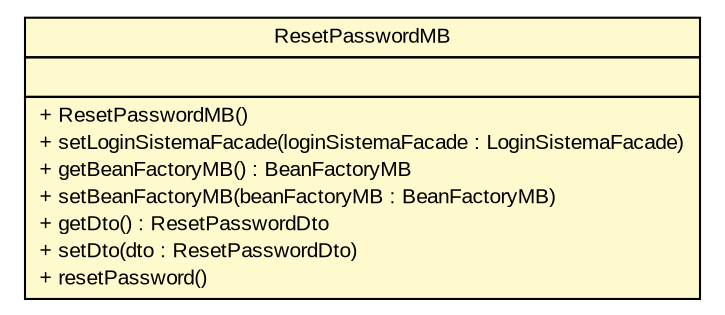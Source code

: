 #!/usr/local/bin/dot
#
# Class diagram 
# Generated by UMLGraph version R5_6 (http://www.umlgraph.org/)
#

digraph G {
	edge [fontname="arial",fontsize=10,labelfontname="arial",labelfontsize=10];
	node [fontname="arial",fontsize=10,shape=plaintext];
	nodesep=0.25;
	ranksep=0.5;
	// br.gov.to.sefaz.seg.managedbean.ResetPasswordMB
	c701358 [label=<<table title="br.gov.to.sefaz.seg.managedbean.ResetPasswordMB" border="0" cellborder="1" cellspacing="0" cellpadding="2" port="p" bgcolor="lemonChiffon" href="./ResetPasswordMB.html">
		<tr><td><table border="0" cellspacing="0" cellpadding="1">
<tr><td align="center" balign="center"> ResetPasswordMB </td></tr>
		</table></td></tr>
		<tr><td><table border="0" cellspacing="0" cellpadding="1">
<tr><td align="left" balign="left">  </td></tr>
		</table></td></tr>
		<tr><td><table border="0" cellspacing="0" cellpadding="1">
<tr><td align="left" balign="left"> + ResetPasswordMB() </td></tr>
<tr><td align="left" balign="left"> + setLoginSistemaFacade(loginSistemaFacade : LoginSistemaFacade) </td></tr>
<tr><td align="left" balign="left"> + getBeanFactoryMB() : BeanFactoryMB </td></tr>
<tr><td align="left" balign="left"> + setBeanFactoryMB(beanFactoryMB : BeanFactoryMB) </td></tr>
<tr><td align="left" balign="left"> + getDto() : ResetPasswordDto </td></tr>
<tr><td align="left" balign="left"> + setDto(dto : ResetPasswordDto) </td></tr>
<tr><td align="left" balign="left"> + resetPassword() </td></tr>
		</table></td></tr>
		</table>>, URL="./ResetPasswordMB.html", fontname="arial", fontcolor="black", fontsize=10.0];
}

